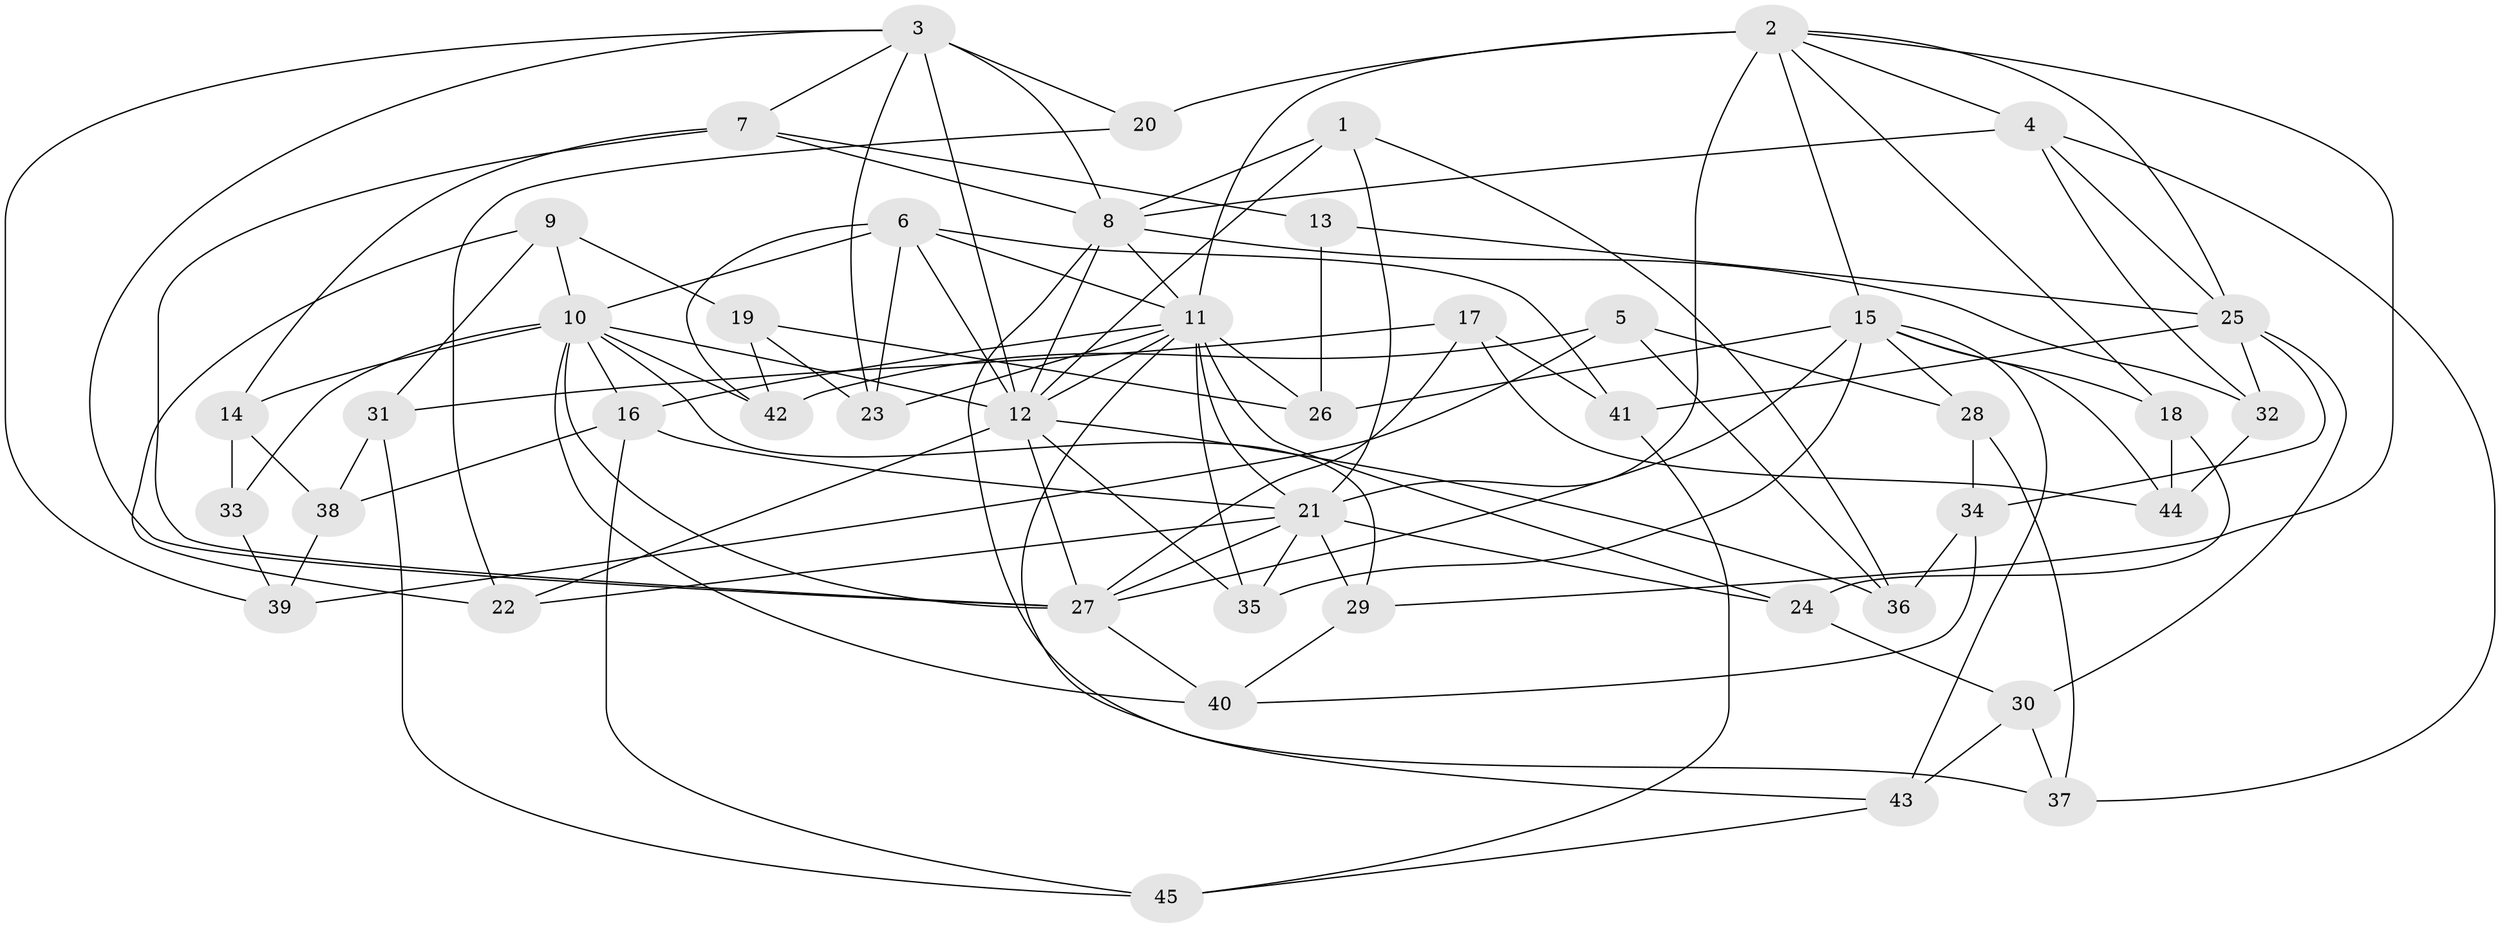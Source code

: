 // original degree distribution, {4: 1.0}
// Generated by graph-tools (version 1.1) at 2025/38/03/09/25 02:38:07]
// undirected, 45 vertices, 114 edges
graph export_dot {
graph [start="1"]
  node [color=gray90,style=filled];
  1;
  2;
  3;
  4;
  5;
  6;
  7;
  8;
  9;
  10;
  11;
  12;
  13;
  14;
  15;
  16;
  17;
  18;
  19;
  20;
  21;
  22;
  23;
  24;
  25;
  26;
  27;
  28;
  29;
  30;
  31;
  32;
  33;
  34;
  35;
  36;
  37;
  38;
  39;
  40;
  41;
  42;
  43;
  44;
  45;
  1 -- 8 [weight=1.0];
  1 -- 12 [weight=1.0];
  1 -- 21 [weight=1.0];
  1 -- 36 [weight=1.0];
  2 -- 4 [weight=1.0];
  2 -- 11 [weight=1.0];
  2 -- 15 [weight=1.0];
  2 -- 18 [weight=1.0];
  2 -- 20 [weight=2.0];
  2 -- 21 [weight=2.0];
  2 -- 25 [weight=1.0];
  2 -- 29 [weight=1.0];
  3 -- 7 [weight=1.0];
  3 -- 8 [weight=1.0];
  3 -- 12 [weight=2.0];
  3 -- 20 [weight=1.0];
  3 -- 23 [weight=1.0];
  3 -- 27 [weight=1.0];
  3 -- 39 [weight=1.0];
  4 -- 8 [weight=3.0];
  4 -- 25 [weight=2.0];
  4 -- 32 [weight=1.0];
  4 -- 37 [weight=1.0];
  5 -- 28 [weight=1.0];
  5 -- 36 [weight=1.0];
  5 -- 39 [weight=1.0];
  5 -- 42 [weight=1.0];
  6 -- 10 [weight=2.0];
  6 -- 11 [weight=1.0];
  6 -- 12 [weight=2.0];
  6 -- 23 [weight=1.0];
  6 -- 41 [weight=1.0];
  6 -- 42 [weight=1.0];
  7 -- 8 [weight=3.0];
  7 -- 13 [weight=2.0];
  7 -- 14 [weight=1.0];
  7 -- 27 [weight=3.0];
  8 -- 11 [weight=1.0];
  8 -- 12 [weight=1.0];
  8 -- 32 [weight=1.0];
  8 -- 37 [weight=1.0];
  9 -- 10 [weight=1.0];
  9 -- 19 [weight=1.0];
  9 -- 22 [weight=1.0];
  9 -- 31 [weight=1.0];
  10 -- 12 [weight=1.0];
  10 -- 14 [weight=1.0];
  10 -- 16 [weight=1.0];
  10 -- 27 [weight=1.0];
  10 -- 29 [weight=1.0];
  10 -- 33 [weight=2.0];
  10 -- 40 [weight=1.0];
  10 -- 42 [weight=1.0];
  11 -- 12 [weight=1.0];
  11 -- 16 [weight=2.0];
  11 -- 21 [weight=1.0];
  11 -- 23 [weight=1.0];
  11 -- 24 [weight=1.0];
  11 -- 26 [weight=1.0];
  11 -- 35 [weight=1.0];
  11 -- 43 [weight=1.0];
  12 -- 22 [weight=1.0];
  12 -- 27 [weight=1.0];
  12 -- 35 [weight=1.0];
  12 -- 36 [weight=1.0];
  13 -- 25 [weight=1.0];
  13 -- 26 [weight=1.0];
  14 -- 33 [weight=1.0];
  14 -- 38 [weight=1.0];
  15 -- 18 [weight=1.0];
  15 -- 26 [weight=1.0];
  15 -- 27 [weight=1.0];
  15 -- 28 [weight=1.0];
  15 -- 35 [weight=1.0];
  15 -- 43 [weight=1.0];
  15 -- 44 [weight=1.0];
  16 -- 21 [weight=1.0];
  16 -- 38 [weight=1.0];
  16 -- 45 [weight=1.0];
  17 -- 27 [weight=1.0];
  17 -- 31 [weight=1.0];
  17 -- 41 [weight=1.0];
  17 -- 44 [weight=1.0];
  18 -- 24 [weight=1.0];
  18 -- 44 [weight=1.0];
  19 -- 23 [weight=1.0];
  19 -- 26 [weight=1.0];
  19 -- 42 [weight=1.0];
  20 -- 22 [weight=1.0];
  21 -- 22 [weight=1.0];
  21 -- 24 [weight=1.0];
  21 -- 27 [weight=1.0];
  21 -- 29 [weight=1.0];
  21 -- 35 [weight=1.0];
  24 -- 30 [weight=1.0];
  25 -- 30 [weight=1.0];
  25 -- 32 [weight=1.0];
  25 -- 34 [weight=1.0];
  25 -- 41 [weight=1.0];
  27 -- 40 [weight=1.0];
  28 -- 34 [weight=1.0];
  28 -- 37 [weight=1.0];
  29 -- 40 [weight=1.0];
  30 -- 37 [weight=1.0];
  30 -- 43 [weight=1.0];
  31 -- 38 [weight=1.0];
  31 -- 45 [weight=1.0];
  32 -- 44 [weight=1.0];
  33 -- 39 [weight=1.0];
  34 -- 36 [weight=1.0];
  34 -- 40 [weight=1.0];
  38 -- 39 [weight=1.0];
  41 -- 45 [weight=1.0];
  43 -- 45 [weight=1.0];
}
